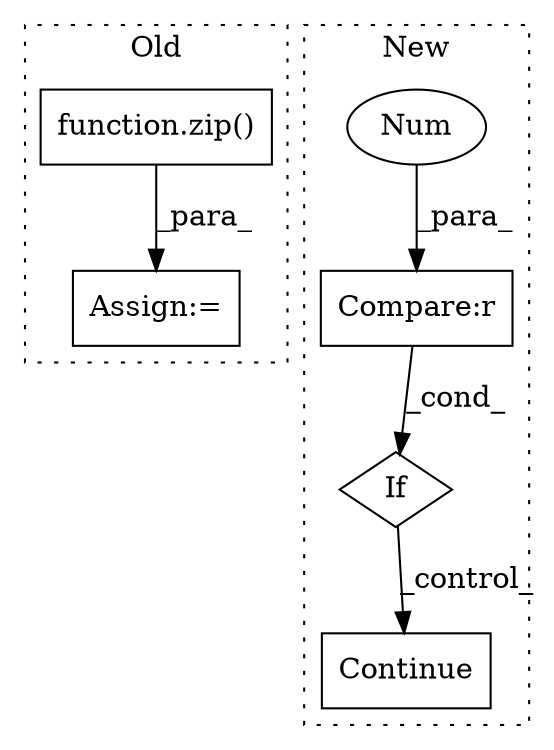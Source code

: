 digraph G {
subgraph cluster0 {
1 [label="function.zip()" a="75" s="3663,3715" l="4,1" shape="box"];
5 [label="Assign:=" a="68" s="3654" l="3" shape="box"];
label = "Old";
style="dotted";
}
subgraph cluster1 {
2 [label="Continue" a="43" s="3570" l="8" shape="box"];
3 [label="If" a="96" s="3544" l="3" shape="diamond"];
4 [label="Compare:r" a="40" s="3547" l="21" shape="box"];
6 [label="Num" a="76" s="3567" l="1" shape="ellipse"];
label = "New";
style="dotted";
}
1 -> 5 [label="_para_"];
3 -> 2 [label="_control_"];
4 -> 3 [label="_cond_"];
6 -> 4 [label="_para_"];
}